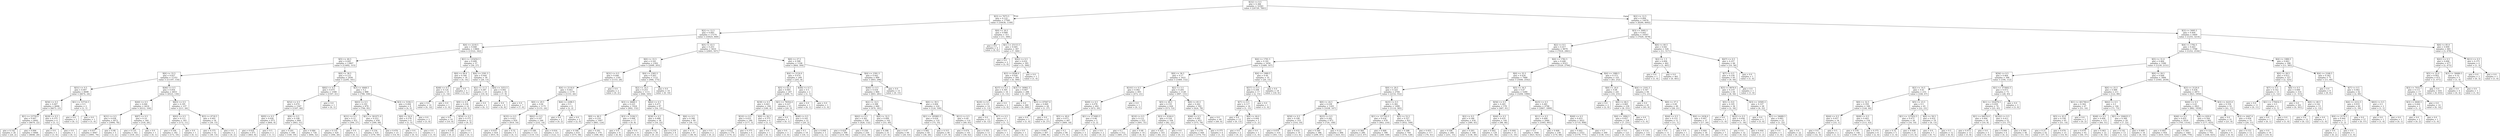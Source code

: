 digraph Tree {
node [shape=box] ;
0 [label="X[32] <= 0.5\ngini = 0.366\nsamples = 32561\nvalue = [24720, 7841]"] ;
1 [label="X[3] <= 7073.5\ngini = 0.122\nsamples = 17585\nvalue = [16436, 1149]"] ;
0 -> 1 [labeldistance=2.5, labelangle=45, headlabel="True"] ;
2 [label="X[2] <= 12.5\ngini = 0.093\nsamples = 17274\nvalue = [16425, 849]"] ;
1 -> 2 ;
3 [label="X[4] <= 2218.5\ngini = 0.048\nsamples = 13864\nvalue = [13522, 342]"] ;
2 -> 3 ;
4 [label="X[5] <= 40.5\ngini = 0.045\nsamples = 13807\nvalue = [13492, 315]"] ;
3 -> 4 ;
5 [label="X[0] <= 33.5\ngini = 0.027\nsamples = 11351\nvalue = [11197, 154]"] ;
4 -> 5 ;
6 [label="X[51] <= 0.5\ngini = 0.007\nsamples = 6698\nvalue = [6674, 24]"] ;
5 -> 6 ;
7 [label="X[56] <= 0.5\ngini = 0.007\nsamples = 6696\nvalue = [6673, 23]"] ;
6 -> 7 ;
8 [label="X[1] <= 23759.0\ngini = 0.007\nsamples = 6692\nvalue = [6670, 22]"] ;
7 -> 8 ;
9 [label="gini = 0.142\nsamples = 26\nvalue = [24, 2]"] ;
8 -> 9 ;
10 [label="gini = 0.006\nsamples = 6666\nvalue = [6646, 20]"] ;
8 -> 10 ;
11 [label="X[29] <= 0.5\ngini = 0.375\nsamples = 4\nvalue = [3, 1]"] ;
7 -> 11 ;
12 [label="gini = 0.0\nsamples = 3\nvalue = [3, 0]"] ;
11 -> 12 ;
13 [label="gini = 0.0\nsamples = 1\nvalue = [0, 1]"] ;
11 -> 13 ;
14 [label="X[1] <= 53716.5\ngini = 0.5\nsamples = 2\nvalue = [1, 1]"] ;
6 -> 14 ;
15 [label="gini = 0.0\nsamples = 1\nvalue = [0, 1]"] ;
14 -> 15 ;
16 [label="gini = 0.0\nsamples = 1\nvalue = [1, 0]"] ;
14 -> 16 ;
17 [label="X[46] <= 0.5\ngini = 0.054\nsamples = 4653\nvalue = [4523, 130]"] ;
5 -> 17 ;
18 [label="X[40] <= 0.5\ngini = 0.046\nsamples = 4416\nvalue = [4312, 104]"] ;
17 -> 18 ;
19 [label="X[31] <= 0.5\ngini = 0.038\nsamples = 4072\nvalue = [3994, 78]"] ;
18 -> 19 ;
20 [label="gini = 0.037\nsamples = 4067\nvalue = [3991, 76]"] ;
19 -> 20 ;
21 [label="gini = 0.48\nsamples = 5\nvalue = [3, 2]"] ;
19 -> 21 ;
22 [label="X[87] <= 0.5\ngini = 0.14\nsamples = 344\nvalue = [318, 26]"] ;
18 -> 22 ;
23 [label="gini = 0.135\nsamples = 343\nvalue = [318, 25]"] ;
22 -> 23 ;
24 [label="gini = 0.0\nsamples = 1\nvalue = [0, 1]"] ;
22 -> 24 ;
25 [label="X[63] <= 0.5\ngini = 0.195\nsamples = 237\nvalue = [211, 26]"] ;
17 -> 25 ;
26 [label="X[93] <= 0.5\ngini = 0.113\nsamples = 183\nvalue = [172, 11]"] ;
25 -> 26 ;
27 [label="gini = 0.104\nsamples = 182\nvalue = [172, 10]"] ;
26 -> 27 ;
28 [label="gini = 0.0\nsamples = 1\nvalue = [0, 1]"] ;
26 -> 28 ;
29 [label="X[3] <= 4718.5\ngini = 0.401\nsamples = 54\nvalue = [39, 15]"] ;
25 -> 29 ;
30 [label="gini = 0.375\nsamples = 52\nvalue = [39, 13]"] ;
29 -> 30 ;
31 [label="gini = 0.0\nsamples = 2\nvalue = [0, 2]"] ;
29 -> 31 ;
32 [label="X[0] <= 38.5\ngini = 0.123\nsamples = 2456\nvalue = [2295, 161]"] ;
4 -> 32 ;
33 [label="X[82] <= 0.5\ngini = 0.075\nsamples = 1568\nvalue = [1507, 61]"] ;
32 -> 33 ;
34 [label="X[52] <= 0.5\ngini = 0.074\nsamples = 1567\nvalue = [1507, 60]"] ;
33 -> 34 ;
35 [label="X[95] <= 0.5\ngini = 0.026\nsamples = 673\nvalue = [664, 9]"] ;
34 -> 35 ;
36 [label="gini = 0.024\nsamples = 671\nvalue = [663, 8]"] ;
35 -> 36 ;
37 [label="gini = 0.5\nsamples = 2\nvalue = [1, 1]"] ;
35 -> 37 ;
38 [label="X[9] <= 0.5\ngini = 0.108\nsamples = 894\nvalue = [843, 51]"] ;
34 -> 38 ;
39 [label="gini = 0.201\nsamples = 168\nvalue = [149, 19]"] ;
38 -> 39 ;
40 [label="gini = 0.084\nsamples = 726\nvalue = [694, 32]"] ;
38 -> 40 ;
41 [label="gini = 0.0\nsamples = 1\nvalue = [0, 1]"] ;
33 -> 41 ;
42 [label="X[3] <= 4668.5\ngini = 0.2\nsamples = 888\nvalue = [788, 100]"] ;
32 -> 42 ;
43 [label="X[63] <= 0.5\ngini = 0.193\nsamples = 879\nvalue = [784, 95]"] ;
42 -> 43 ;
44 [label="X[31] <= 0.5\ngini = 0.12\nsamples = 421\nvalue = [394, 27]"] ;
43 -> 44 ;
45 [label="gini = 0.116\nsamples = 420\nvalue = [394, 26]"] ;
44 -> 45 ;
46 [label="gini = 0.0\nsamples = 1\nvalue = [0, 1]"] ;
44 -> 46 ;
47 [label="X[1] <= 361071.0\ngini = 0.253\nsamples = 458\nvalue = [390, 68]"] ;
43 -> 47 ;
48 [label="gini = 0.234\nsamples = 435\nvalue = [376, 59]"] ;
47 -> 48 ;
49 [label="gini = 0.476\nsamples = 23\nvalue = [14, 9]"] ;
47 -> 49 ;
50 [label="X[3] <= 5194.5\ngini = 0.494\nsamples = 9\nvalue = [4, 5]"] ;
42 -> 50 ;
51 [label="X[0] <= 54.0\ngini = 0.278\nsamples = 6\nvalue = [1, 5]"] ;
50 -> 51 ;
52 [label="gini = 0.0\nsamples = 5\nvalue = [0, 5]"] ;
51 -> 52 ;
53 [label="gini = 0.0\nsamples = 1\nvalue = [1, 0]"] ;
51 -> 53 ;
54 [label="gini = 0.0\nsamples = 3\nvalue = [3, 0]"] ;
50 -> 54 ;
55 [label="X[1] <= 125450.5\ngini = 0.499\nsamples = 57\nvalue = [30, 27]"] ;
3 -> 55 ;
56 [label="X[0] <= 60.0\ngini = 0.346\nsamples = 18\nvalue = [4, 14]"] ;
55 -> 56 ;
57 [label="X[48] <= 0.5\ngini = 0.124\nsamples = 15\nvalue = [1, 14]"] ;
56 -> 57 ;
58 [label="gini = 0.0\nsamples = 14\nvalue = [0, 14]"] ;
57 -> 58 ;
59 [label="gini = 0.0\nsamples = 1\nvalue = [1, 0]"] ;
57 -> 59 ;
60 [label="gini = 0.0\nsamples = 3\nvalue = [3, 0]"] ;
56 -> 60 ;
61 [label="X[4] <= 2391.5\ngini = 0.444\nsamples = 39\nvalue = [26, 13]"] ;
55 -> 61 ;
62 [label="X[2] <= 11.5\ngini = 0.287\nsamples = 23\nvalue = [19, 4]"] ;
61 -> 62 ;
63 [label="X[9] <= 0.5\ngini = 0.236\nsamples = 22\nvalue = [19, 3]"] ;
62 -> 63 ;
64 [label="gini = 0.0\nsamples = 10\nvalue = [10, 0]"] ;
63 -> 64 ;
65 [label="X[54] <= 0.5\ngini = 0.375\nsamples = 12\nvalue = [9, 3]"] ;
63 -> 65 ;
66 [label="gini = 0.298\nsamples = 11\nvalue = [9, 2]"] ;
65 -> 66 ;
67 [label="gini = 0.0\nsamples = 1\nvalue = [0, 1]"] ;
65 -> 67 ;
68 [label="gini = 0.0\nsamples = 1\nvalue = [0, 1]"] ;
62 -> 68 ;
69 [label="X[4] <= 3253.5\ngini = 0.492\nsamples = 16\nvalue = [7, 9]"] ;
61 -> 69 ;
70 [label="gini = 0.0\nsamples = 9\nvalue = [0, 9]"] ;
69 -> 70 ;
71 [label="gini = 0.0\nsamples = 7\nvalue = [7, 0]"] ;
69 -> 71 ;
72 [label="X[5] <= 43.5\ngini = 0.253\nsamples = 3410\nvalue = [2903, 507]"] ;
2 -> 72 ;
73 [label="X[0] <= 33.5\ngini = 0.161\nsamples = 2302\nvalue = [2099, 203]"] ;
72 -> 73 ;
74 [label="X[31] <= 0.5\ngini = 0.046\nsamples = 1181\nvalue = [1153, 28]"] ;
73 -> 74 ;
75 [label="X[4] <= 2116.0\ngini = 0.043\nsamples = 1179\nvalue = [1153, 26]"] ;
74 -> 75 ;
76 [label="X[0] <= 29.5\ngini = 0.04\nsamples = 1175\nvalue = [1151, 24]"] ;
75 -> 76 ;
77 [label="X[35] <= 0.5\ngini = 0.021\nsamples = 929\nvalue = [919, 10]"] ;
76 -> 77 ;
78 [label="gini = 0.019\nsamples = 924\nvalue = [915, 9]"] ;
77 -> 78 ;
79 [label="gini = 0.32\nsamples = 5\nvalue = [4, 1]"] ;
77 -> 79 ;
80 [label="X[62] <= 0.5\ngini = 0.107\nsamples = 246\nvalue = [232, 14]"] ;
76 -> 80 ;
81 [label="gini = 0.189\nsamples = 123\nvalue = [110, 13]"] ;
80 -> 81 ;
82 [label="gini = 0.016\nsamples = 123\nvalue = [122, 1]"] ;
80 -> 82 ;
83 [label="X[4] <= 2298.5\ngini = 0.5\nsamples = 4\nvalue = [2, 2]"] ;
75 -> 83 ;
84 [label="gini = 0.0\nsamples = 2\nvalue = [0, 2]"] ;
83 -> 84 ;
85 [label="gini = 0.0\nsamples = 2\nvalue = [2, 0]"] ;
83 -> 85 ;
86 [label="gini = 0.0\nsamples = 2\nvalue = [0, 2]"] ;
74 -> 86 ;
87 [label="X[4] <= 2365.5\ngini = 0.263\nsamples = 1121\nvalue = [946, 175]"] ;
73 -> 87 ;
88 [label="X[2] <= 14.5\ngini = 0.253\nsamples = 1111\nvalue = [946, 165]"] ;
87 -> 88 ;
89 [label="X[3] <= 4668.5\ngini = 0.225\nsamples = 1024\nvalue = [892, 132]"] ;
88 -> 89 ;
90 [label="X[0] <= 46.5\ngini = 0.216\nsamples = 1007\nvalue = [883, 124]"] ;
89 -> 90 ;
91 [label="gini = 0.166\nsamples = 633\nvalue = [575, 58]"] ;
90 -> 91 ;
92 [label="gini = 0.291\nsamples = 374\nvalue = [308, 66]"] ;
90 -> 92 ;
93 [label="X[3] <= 5194.5\ngini = 0.498\nsamples = 17\nvalue = [9, 8]"] ;
89 -> 93 ;
94 [label="gini = 0.0\nsamples = 8\nvalue = [0, 8]"] ;
93 -> 94 ;
95 [label="gini = 0.0\nsamples = 9\nvalue = [9, 0]"] ;
93 -> 95 ;
96 [label="X[62] <= 0.5\ngini = 0.471\nsamples = 87\nvalue = [54, 33]"] ;
88 -> 96 ;
97 [label="X[30] <= 0.5\ngini = 0.488\nsamples = 38\nvalue = [16, 22]"] ;
96 -> 97 ;
98 [label="gini = 0.42\nsamples = 30\nvalue = [9, 21]"] ;
97 -> 98 ;
99 [label="gini = 0.219\nsamples = 8\nvalue = [7, 1]"] ;
97 -> 99 ;
100 [label="X[6] <= 0.5\ngini = 0.348\nsamples = 49\nvalue = [38, 11]"] ;
96 -> 100 ;
101 [label="gini = 0.31\nsamples = 47\nvalue = [38, 9]"] ;
100 -> 101 ;
102 [label="gini = 0.0\nsamples = 2\nvalue = [0, 2]"] ;
100 -> 102 ;
103 [label="gini = 0.0\nsamples = 10\nvalue = [0, 10]"] ;
87 -> 103 ;
104 [label="X[0] <= 27.5\ngini = 0.398\nsamples = 1108\nvalue = [804, 304]"] ;
72 -> 104 ;
105 [label="X[4] <= 2116.0\ngini = 0.074\nsamples = 209\nvalue = [201, 8]"] ;
104 -> 105 ;
106 [label="X[5] <= 62.5\ngini = 0.065\nsamples = 207\nvalue = [200, 7]"] ;
105 -> 106 ;
107 [label="X[39] <= 0.5\ngini = 0.043\nsamples = 184\nvalue = [180, 4]"] ;
106 -> 107 ;
108 [label="X[10] <= 0.5\ngini = 0.033\nsamples = 180\nvalue = [177, 3]"] ;
107 -> 108 ;
109 [label="gini = 0.022\nsamples = 176\nvalue = [174, 2]"] ;
108 -> 109 ;
110 [label="gini = 0.375\nsamples = 4\nvalue = [3, 1]"] ;
108 -> 110 ;
111 [label="X[0] <= 26.5\ngini = 0.375\nsamples = 4\nvalue = [3, 1]"] ;
107 -> 111 ;
112 [label="gini = 0.0\nsamples = 1\nvalue = [0, 1]"] ;
111 -> 112 ;
113 [label="gini = 0.0\nsamples = 3\nvalue = [3, 0]"] ;
111 -> 113 ;
114 [label="X[1] <= 78354.0\ngini = 0.227\nsamples = 23\nvalue = [20, 3]"] ;
106 -> 114 ;
115 [label="gini = 0.0\nsamples = 1\nvalue = [0, 1]"] ;
114 -> 115 ;
116 [label="X[48] <= 0.5\ngini = 0.165\nsamples = 22\nvalue = [20, 2]"] ;
114 -> 116 ;
117 [label="gini = 0.1\nsamples = 19\nvalue = [18, 1]"] ;
116 -> 117 ;
118 [label="gini = 0.444\nsamples = 3\nvalue = [2, 1]"] ;
116 -> 118 ;
119 [label="X[46] <= 0.5\ngini = 0.5\nsamples = 2\nvalue = [1, 1]"] ;
105 -> 119 ;
120 [label="gini = 0.0\nsamples = 1\nvalue = [0, 1]"] ;
119 -> 120 ;
121 [label="gini = 0.0\nsamples = 1\nvalue = [1, 0]"] ;
119 -> 121 ;
122 [label="X[4] <= 2391.5\ngini = 0.442\nsamples = 899\nvalue = [603, 296]"] ;
104 -> 122 ;
123 [label="X[40] <= 0.5\ngini = 0.434\nsamples = 884\nvalue = [603, 281]"] ;
122 -> 123 ;
124 [label="X[2] <= 14.5\ngini = 0.398\nsamples = 660\nvalue = [479, 181]"] ;
123 -> 124 ;
125 [label="X[62] <= 0.5\ngini = 0.361\nsamples = 558\nvalue = [426, 132]"] ;
124 -> 125 ;
126 [label="gini = 0.424\nsamples = 308\nvalue = [214, 94]"] ;
125 -> 126 ;
127 [label="gini = 0.258\nsamples = 250\nvalue = [212, 38]"] ;
125 -> 127 ;
128 [label="X[0] <= 32.5\ngini = 0.499\nsamples = 102\nvalue = [53, 49]"] ;
124 -> 128 ;
129 [label="gini = 0.298\nsamples = 33\nvalue = [27, 6]"] ;
128 -> 129 ;
130 [label="gini = 0.47\nsamples = 69\nvalue = [26, 43]"] ;
128 -> 130 ;
131 [label="X[0] <= 39.5\ngini = 0.494\nsamples = 224\nvalue = [124, 100]"] ;
123 -> 131 ;
132 [label="X[1] <= 185983.5\ngini = 0.434\nsamples = 110\nvalue = [75, 35]"] ;
131 -> 132 ;
133 [label="gini = 0.482\nsamples = 64\nvalue = [38, 26]"] ;
132 -> 133 ;
134 [label="gini = 0.315\nsamples = 46\nvalue = [37, 9]"] ;
132 -> 134 ;
135 [label="X[11] <= 0.5\ngini = 0.49\nsamples = 114\nvalue = [49, 65]"] ;
131 -> 135 ;
136 [label="gini = 0.474\nsamples = 101\nvalue = [39, 62]"] ;
135 -> 136 ;
137 [label="gini = 0.355\nsamples = 13\nvalue = [10, 3]"] ;
135 -> 137 ;
138 [label="gini = 0.0\nsamples = 15\nvalue = [0, 15]"] ;
122 -> 138 ;
139 [label="X[0] <= 20.5\ngini = 0.068\nsamples = 311\nvalue = [11, 300]"] ;
1 -> 139 ;
140 [label="gini = 0.0\nsamples = 4\nvalue = [4, 0]"] ;
139 -> 140 ;
141 [label="X[1] <= 25115.5\ngini = 0.045\nsamples = 307\nvalue = [7, 300]"] ;
139 -> 141 ;
142 [label="gini = 0.0\nsamples = 2\nvalue = [2, 0]"] ;
141 -> 142 ;
143 [label="X[42] <= 0.5\ngini = 0.032\nsamples = 305\nvalue = [5, 300]"] ;
141 -> 143 ;
144 [label="X[3] <= 8296.0\ngini = 0.026\nsamples = 304\nvalue = [4, 300]"] ;
143 -> 144 ;
145 [label="X[37] <= 0.5\ngini = 0.305\nsamples = 16\nvalue = [3, 13]"] ;
144 -> 145 ;
146 [label="X[29] <= 0.5\ngini = 0.133\nsamples = 14\nvalue = [1, 13]"] ;
145 -> 146 ;
147 [label="gini = 0.0\nsamples = 12\nvalue = [0, 12]"] ;
146 -> 147 ;
148 [label="X[7] <= 0.5\ngini = 0.5\nsamples = 2\nvalue = [1, 1]"] ;
146 -> 148 ;
149 [label="gini = 0.0\nsamples = 1\nvalue = [1, 0]"] ;
148 -> 149 ;
150 [label="gini = 0.0\nsamples = 1\nvalue = [0, 1]"] ;
148 -> 150 ;
151 [label="gini = 0.0\nsamples = 2\nvalue = [2, 0]"] ;
145 -> 151 ;
152 [label="X[3] <= 30961.5\ngini = 0.007\nsamples = 288\nvalue = [1, 287]"] ;
144 -> 152 ;
153 [label="gini = 0.0\nsamples = 260\nvalue = [0, 260]"] ;
152 -> 153 ;
154 [label="X[3] <= 67047.0\ngini = 0.069\nsamples = 28\nvalue = [1, 27]"] ;
152 -> 154 ;
155 [label="gini = 0.0\nsamples = 1\nvalue = [1, 0]"] ;
154 -> 155 ;
156 [label="gini = 0.0\nsamples = 27\nvalue = [0, 27]"] ;
154 -> 156 ;
157 [label="gini = 0.0\nsamples = 1\nvalue = [1, 0]"] ;
143 -> 157 ;
158 [label="X[2] <= 12.5\ngini = 0.494\nsamples = 14976\nvalue = [8284, 6692]"] ;
0 -> 158 [labeldistance=2.5, labelangle=-45, headlabel="False"] ;
159 [label="X[3] <= 5095.5\ngini = 0.443\nsamples = 10507\nvalue = [7029, 3478]"] ;
158 -> 159 ;
160 [label="X[2] <= 8.5\ngini = 0.417\nsamples = 9979\nvalue = [7018, 2961]"] ;
159 -> 160 ;
161 [label="X[4] <= 1791.5\ngini = 0.181\nsamples = 1656\nvalue = [1489, 167]"] ;
160 -> 161 ;
162 [label="X[0] <= 36.5\ngini = 0.17\nsamples = 1621\nvalue = [1469, 152]"] ;
161 -> 162 ;
163 [label="X[101] <= 0.5\ngini = 0.082\nsamples = 493\nvalue = [472, 21]"] ;
162 -> 163 ;
164 [label="X[49] <= 0.5\ngini = 0.078\nsamples = 492\nvalue = [472, 20]"] ;
163 -> 164 ;
165 [label="X[5] <= 49.0\ngini = 0.071\nsamples = 487\nvalue = [469, 18]"] ;
164 -> 165 ;
166 [label="gini = 0.043\nsamples = 407\nvalue = [398, 9]"] ;
165 -> 166 ;
167 [label="gini = 0.2\nsamples = 80\nvalue = [71, 9]"] ;
165 -> 167 ;
168 [label="X[1] <= 273083.5\ngini = 0.48\nsamples = 5\nvalue = [3, 2]"] ;
164 -> 168 ;
169 [label="gini = 0.0\nsamples = 3\nvalue = [3, 0]"] ;
168 -> 169 ;
170 [label="gini = 0.0\nsamples = 2\nvalue = [0, 2]"] ;
168 -> 170 ;
171 [label="gini = 0.0\nsamples = 1\nvalue = [0, 1]"] ;
163 -> 171 ;
172 [label="X[2] <= 5.5\ngini = 0.205\nsamples = 1128\nvalue = [997, 131]"] ;
162 -> 172 ;
173 [label="X[5] <= 49.5\ngini = 0.155\nsamples = 626\nvalue = [573, 53]"] ;
172 -> 173 ;
174 [label="X[10] <= 0.5\ngini = 0.112\nsamples = 522\nvalue = [491, 31]"] ;
173 -> 174 ;
175 [label="gini = 0.1\nsamples = 512\nvalue = [485, 27]"] ;
174 -> 175 ;
176 [label="gini = 0.48\nsamples = 10\nvalue = [6, 4]"] ;
174 -> 176 ;
177 [label="X[3] <= 4164.0\ngini = 0.334\nsamples = 104\nvalue = [82, 22]"] ;
173 -> 177 ;
178 [label="gini = 0.325\nsamples = 103\nvalue = [82, 21]"] ;
177 -> 178 ;
179 [label="gini = 0.0\nsamples = 1\nvalue = [0, 1]"] ;
177 -> 179 ;
180 [label="X[0] <= 65.5\ngini = 0.262\nsamples = 502\nvalue = [424, 78]"] ;
172 -> 180 ;
181 [label="X[46] <= 0.5\ngini = 0.285\nsamples = 453\nvalue = [375, 78]"] ;
180 -> 181 ;
182 [label="gini = 0.278\nsamples = 449\nvalue = [374, 75]"] ;
181 -> 182 ;
183 [label="gini = 0.375\nsamples = 4\nvalue = [1, 3]"] ;
181 -> 183 ;
184 [label="gini = 0.0\nsamples = 49\nvalue = [49, 0]"] ;
180 -> 184 ;
185 [label="X[4] <= 1989.5\ngini = 0.49\nsamples = 35\nvalue = [20, 15]"] ;
161 -> 185 ;
186 [label="X[57] <= 0.5\ngini = 0.208\nsamples = 17\nvalue = [2, 15]"] ;
185 -> 186 ;
187 [label="X[7] <= 0.5\ngini = 0.117\nsamples = 16\nvalue = [1, 15]"] ;
186 -> 187 ;
188 [label="gini = 0.0\nsamples = 13\nvalue = [0, 13]"] ;
187 -> 188 ;
189 [label="X[0] <= 44.0\ngini = 0.444\nsamples = 3\nvalue = [1, 2]"] ;
187 -> 189 ;
190 [label="gini = 0.0\nsamples = 2\nvalue = [0, 2]"] ;
189 -> 190 ;
191 [label="gini = 0.0\nsamples = 1\nvalue = [1, 0]"] ;
189 -> 191 ;
192 [label="gini = 0.0\nsamples = 1\nvalue = [1, 0]"] ;
186 -> 192 ;
193 [label="gini = 0.0\nsamples = 18\nvalue = [18, 0]"] ;
185 -> 193 ;
194 [label="X[4] <= 1782.5\ngini = 0.446\nsamples = 8323\nvalue = [5529, 2794]"] ;
160 -> 194 ;
195 [label="X[0] <= 35.5\ngini = 0.434\nsamples = 7988\nvalue = [5446, 2542]"] ;
194 -> 195 ;
196 [label="X[0] <= 29.5\ngini = 0.325\nsamples = 2704\nvalue = [2152, 552]"] ;
195 -> 196 ;
197 [label="X[0] <= 24.5\ngini = 0.239\nsamples = 1205\nvalue = [1038, 167]"] ;
196 -> 197 ;
198 [label="X[50] <= 0.5\ngini = 0.108\nsamples = 333\nvalue = [314, 19]"] ;
197 -> 198 ;
199 [label="gini = 0.079\nsamples = 314\nvalue = [301, 13]"] ;
198 -> 199 ;
200 [label="gini = 0.432\nsamples = 19\nvalue = [13, 6]"] ;
198 -> 200 ;
201 [label="X[25] <= 0.5\ngini = 0.282\nsamples = 872\nvalue = [724, 148]"] ;
197 -> 201 ;
202 [label="gini = 0.349\nsamples = 386\nvalue = [299, 87]"] ;
201 -> 202 ;
203 [label="gini = 0.22\nsamples = 486\nvalue = [425, 61]"] ;
201 -> 203 ;
204 [label="X[25] <= 0.5\ngini = 0.382\nsamples = 1499\nvalue = [1114, 385]"] ;
196 -> 204 ;
205 [label="X[1] <= 157762.5\ngini = 0.434\nsamples = 678\nvalue = [462, 216]"] ;
204 -> 205 ;
206 [label="gini = 0.364\nsamples = 280\nvalue = [213, 67]"] ;
205 -> 206 ;
207 [label="gini = 0.468\nsamples = 398\nvalue = [249, 149]"] ;
205 -> 207 ;
208 [label="X[5] <= 52.5\ngini = 0.327\nsamples = 821\nvalue = [652, 169]"] ;
204 -> 208 ;
209 [label="gini = 0.298\nsamples = 704\nvalue = [576, 128]"] ;
208 -> 209 ;
210 [label="gini = 0.455\nsamples = 117\nvalue = [76, 41]"] ;
208 -> 210 ;
211 [label="X[5] <= 34.5\ngini = 0.47\nsamples = 5284\nvalue = [3294, 1990]"] ;
195 -> 211 ;
212 [label="X[56] <= 0.5\ngini = 0.265\nsamples = 578\nvalue = [487, 91]"] ;
211 -> 212 ;
213 [label="X[2] <= 9.5\ngini = 0.186\nsamples = 434\nvalue = [389, 45]"] ;
212 -> 213 ;
214 [label="gini = 0.106\nsamples = 266\nvalue = [251, 15]"] ;
213 -> 214 ;
215 [label="gini = 0.293\nsamples = 168\nvalue = [138, 30]"] ;
213 -> 215 ;
216 [label="X[40] <= 0.5\ngini = 0.435\nsamples = 144\nvalue = [98, 46]"] ;
212 -> 216 ;
217 [label="gini = 0.402\nsamples = 129\nvalue = [93, 36]"] ;
216 -> 217 ;
218 [label="gini = 0.444\nsamples = 15\nvalue = [5, 10]"] ;
216 -> 218 ;
219 [label="X[25] <= 0.5\ngini = 0.481\nsamples = 4706\nvalue = [2807, 1899]"] ;
211 -> 219 ;
220 [label="X[11] <= 0.5\ngini = 0.499\nsamples = 2084\nvalue = [1093, 991]"] ;
219 -> 220 ;
221 [label="gini = 0.5\nsamples = 1846\nvalue = [923, 923]"] ;
220 -> 221 ;
222 [label="gini = 0.408\nsamples = 238\nvalue = [170, 68]"] ;
220 -> 222 ;
223 [label="X[40] <= 0.5\ngini = 0.453\nsamples = 2622\nvalue = [1714, 908]"] ;
219 -> 223 ;
224 [label="gini = 0.442\nsamples = 2353\nvalue = [1576, 777]"] ;
223 -> 224 ;
225 [label="gini = 0.5\nsamples = 269\nvalue = [138, 131]"] ;
223 -> 225 ;
226 [label="X[4] <= 1989.5\ngini = 0.373\nsamples = 335\nvalue = [83, 252]"] ;
194 -> 226 ;
227 [label="X[0] <= 24.0\ngini = 0.08\nsamples = 241\nvalue = [10, 231]"] ;
226 -> 227 ;
228 [label="gini = 0.0\nsamples = 2\nvalue = [2, 0]"] ;
227 -> 228 ;
229 [label="X[0] <= 66.5\ngini = 0.065\nsamples = 239\nvalue = [8, 231]"] ;
227 -> 229 ;
230 [label="X[4] <= 1894.5\ngini = 0.057\nsamples = 238\nvalue = [7, 231]"] ;
229 -> 230 ;
231 [label="gini = 0.0\nsamples = 123\nvalue = [0, 123]"] ;
230 -> 231 ;
232 [label="gini = 0.114\nsamples = 115\nvalue = [7, 108]"] ;
230 -> 232 ;
233 [label="gini = 0.0\nsamples = 1\nvalue = [1, 0]"] ;
229 -> 233 ;
234 [label="X[4] <= 2161.5\ngini = 0.347\nsamples = 94\nvalue = [73, 21]"] ;
226 -> 234 ;
235 [label="gini = 0.0\nsamples = 45\nvalue = [45, 0]"] ;
234 -> 235 ;
236 [label="X[0] <= 37.5\ngini = 0.49\nsamples = 49\nvalue = [28, 21]"] ;
234 -> 236 ;
237 [label="X[44] <= 0.5\ngini = 0.153\nsamples = 12\nvalue = [11, 1]"] ;
236 -> 237 ;
238 [label="gini = 0.0\nsamples = 11\nvalue = [11, 0]"] ;
237 -> 238 ;
239 [label="gini = 0.0\nsamples = 1\nvalue = [0, 1]"] ;
237 -> 239 ;
240 [label="X[4] <= 2436.0\ngini = 0.497\nsamples = 37\nvalue = [17, 20]"] ;
236 -> 240 ;
241 [label="gini = 0.444\nsamples = 30\nvalue = [10, 20]"] ;
240 -> 241 ;
242 [label="gini = 0.0\nsamples = 7\nvalue = [7, 0]"] ;
240 -> 242 ;
243 [label="X[0] <= 60.5\ngini = 0.041\nsamples = 528\nvalue = [11, 517]"] ;
159 -> 243 ;
244 [label="X[2] <= 1.5\ngini = 0.004\nsamples = 462\nvalue = [1, 461]"] ;
243 -> 244 ;
245 [label="gini = 0.0\nsamples = 1\nvalue = [1, 0]"] ;
244 -> 245 ;
246 [label="gini = 0.0\nsamples = 461\nvalue = [0, 461]"] ;
244 -> 246 ;
247 [label="X[47] <= 0.5\ngini = 0.257\nsamples = 66\nvalue = [10, 56]"] ;
243 -> 247 ;
248 [label="X[7] <= 0.5\ngini = 0.239\nsamples = 65\nvalue = [9, 56]"] ;
247 -> 248 ;
249 [label="X[3] <= 9976.0\ngini = 0.219\nsamples = 64\nvalue = [8, 56]"] ;
248 -> 249 ;
250 [label="X[5] <= 8.0\ngini = 0.105\nsamples = 36\nvalue = [2, 34]"] ;
249 -> 250 ;
251 [label="gini = 0.0\nsamples = 1\nvalue = [1, 0]"] ;
250 -> 251 ;
252 [label="X[22] <= 0.5\ngini = 0.056\nsamples = 35\nvalue = [1, 34]"] ;
250 -> 252 ;
253 [label="gini = 0.0\nsamples = 32\nvalue = [0, 32]"] ;
252 -> 253 ;
254 [label="gini = 0.444\nsamples = 3\nvalue = [1, 2]"] ;
252 -> 254 ;
255 [label="X[3] <= 10585.5\ngini = 0.337\nsamples = 28\nvalue = [6, 22]"] ;
249 -> 255 ;
256 [label="gini = 0.0\nsamples = 5\nvalue = [5, 0]"] ;
255 -> 256 ;
257 [label="X[1] <= 34689.5\ngini = 0.083\nsamples = 23\nvalue = [1, 22]"] ;
255 -> 257 ;
258 [label="gini = 0.0\nsamples = 1\nvalue = [1, 0]"] ;
257 -> 258 ;
259 [label="gini = 0.0\nsamples = 22\nvalue = [0, 22]"] ;
257 -> 259 ;
260 [label="gini = 0.0\nsamples = 1\nvalue = [1, 0]"] ;
248 -> 260 ;
261 [label="gini = 0.0\nsamples = 1\nvalue = [1, 0]"] ;
247 -> 261 ;
262 [label="X[3] <= 5095.5\ngini = 0.404\nsamples = 4469\nvalue = [1255, 3214]"] ;
158 -> 262 ;
263 [label="X[4] <= 1782.5\ngini = 0.443\nsamples = 3788\nvalue = [1252, 2536]"] ;
262 -> 263 ;
264 [label="X[5] <= 31.0\ngini = 0.464\nsamples = 3390\nvalue = [1239, 2151]"] ;
263 -> 264 ;
265 [label="X[56] <= 0.5\ngini = 0.464\nsamples = 306\nvalue = [194, 112]"] ;
264 -> 265 ;
266 [label="X[2] <= 14.5\ngini = 0.41\nsamples = 233\nvalue = [166, 67]"] ;
265 -> 266 ;
267 [label="X[0] <= 32.5\ngini = 0.359\nsamples = 188\nvalue = [144, 44]"] ;
266 -> 267 ;
268 [label="X[44] <= 0.5\ngini = 0.057\nsamples = 34\nvalue = [33, 1]"] ;
267 -> 268 ;
269 [label="gini = 0.0\nsamples = 32\nvalue = [32, 0]"] ;
268 -> 269 ;
270 [label="gini = 0.5\nsamples = 2\nvalue = [1, 1]"] ;
268 -> 270 ;
271 [label="X[49] <= 0.5\ngini = 0.403\nsamples = 154\nvalue = [111, 43]"] ;
267 -> 271 ;
272 [label="gini = 0.378\nsamples = 146\nvalue = [109, 37]"] ;
271 -> 272 ;
273 [label="gini = 0.375\nsamples = 8\nvalue = [2, 6]"] ;
271 -> 273 ;
274 [label="X[5] <= 23.5\ngini = 0.5\nsamples = 45\nvalue = [22, 23]"] ;
266 -> 274 ;
275 [label="X[1] <= 127052.5\ngini = 0.473\nsamples = 26\nvalue = [16, 10]"] ;
274 -> 275 ;
276 [label="gini = 0.32\nsamples = 5\nvalue = [1, 4]"] ;
275 -> 276 ;
277 [label="gini = 0.408\nsamples = 21\nvalue = [15, 6]"] ;
275 -> 277 ;
278 [label="X[0] <= 58.5\ngini = 0.432\nsamples = 19\nvalue = [6, 13]"] ;
274 -> 278 ;
279 [label="gini = 0.0\nsamples = 7\nvalue = [0, 7]"] ;
278 -> 279 ;
280 [label="gini = 0.5\nsamples = 12\nvalue = [6, 6]"] ;
278 -> 280 ;
281 [label="X[1] <= 373002.5\ngini = 0.473\nsamples = 73\nvalue = [28, 45]"] ;
265 -> 281 ;
282 [label="X[1] <= 102478.5\ngini = 0.459\nsamples = 70\nvalue = [25, 45]"] ;
281 -> 282 ;
283 [label="X[1] <= 94074.0\ngini = 0.494\nsamples = 18\nvalue = [10, 8]"] ;
282 -> 283 ;
284 [label="gini = 0.473\nsamples = 13\nvalue = [5, 8]"] ;
283 -> 284 ;
285 [label="gini = 0.0\nsamples = 5\nvalue = [5, 0]"] ;
283 -> 285 ;
286 [label="X[102] <= 0.5\ngini = 0.411\nsamples = 52\nvalue = [15, 37]"] ;
282 -> 286 ;
287 [label="gini = 0.444\nsamples = 6\nvalue = [4, 2]"] ;
286 -> 287 ;
288 [label="gini = 0.364\nsamples = 46\nvalue = [11, 35]"] ;
286 -> 288 ;
289 [label="gini = 0.0\nsamples = 3\nvalue = [3, 0]"] ;
281 -> 289 ;
290 [label="X[0] <= 28.5\ngini = 0.448\nsamples = 3084\nvalue = [1045, 2039]"] ;
264 -> 290 ;
291 [label="X[0] <= 25.5\ngini = 0.488\nsamples = 211\nvalue = [122, 89]"] ;
290 -> 291 ;
292 [label="X[1] <= 401760.0\ngini = 0.364\nsamples = 67\nvalue = [51, 16]"] ;
291 -> 292 ;
293 [label="X[5] <= 43.5\ngini = 0.338\nsamples = 65\nvalue = [51, 14]"] ;
292 -> 293 ;
294 [label="gini = 0.21\nsamples = 42\nvalue = [37, 5]"] ;
293 -> 294 ;
295 [label="gini = 0.476\nsamples = 23\nvalue = [14, 9]"] ;
293 -> 295 ;
296 [label="gini = 0.0\nsamples = 2\nvalue = [0, 2]"] ;
292 -> 296 ;
297 [label="X[62] <= 0.5\ngini = 0.5\nsamples = 144\nvalue = [71, 73]"] ;
291 -> 297 ;
298 [label="X[48] <= 0.5\ngini = 0.494\nsamples = 115\nvalue = [64, 51]"] ;
297 -> 298 ;
299 [label="gini = 0.479\nsamples = 93\nvalue = [56, 37]"] ;
298 -> 299 ;
300 [label="gini = 0.463\nsamples = 22\nvalue = [8, 14]"] ;
298 -> 300 ;
301 [label="X[1] <= 194625.5\ngini = 0.366\nsamples = 29\nvalue = [7, 22]"] ;
297 -> 301 ;
302 [label="gini = 0.142\nsamples = 13\nvalue = [1, 12]"] ;
301 -> 302 ;
303 [label="gini = 0.469\nsamples = 16\nvalue = [6, 10]"] ;
301 -> 303 ;
304 [label="X[3] <= 3120.0\ngini = 0.436\nsamples = 2873\nvalue = [923, 1950]"] ;
290 -> 304 ;
305 [label="X[40] <= 0.5\ngini = 0.43\nsamples = 2821\nvalue = [882, 1939]"] ;
304 -> 305 ;
306 [label="X[46] <= 0.5\ngini = 0.455\nsamples = 2019\nvalue = [705, 1314]"] ;
305 -> 306 ;
307 [label="gini = 0.493\nsamples = 954\nvalue = [419, 535]"] ;
306 -> 307 ;
308 [label="gini = 0.393\nsamples = 1065\nvalue = [286, 779]"] ;
306 -> 308 ;
309 [label="X[4] <= 629.0\ngini = 0.344\nsamples = 802\nvalue = [177, 625]"] ;
305 -> 309 ;
310 [label="gini = 0.334\nsamples = 793\nvalue = [168, 625]"] ;
309 -> 310 ;
311 [label="gini = 0.0\nsamples = 9\nvalue = [9, 0]"] ;
309 -> 311 ;
312 [label="X[3] <= 4225.0\ngini = 0.334\nsamples = 52\nvalue = [41, 11]"] ;
304 -> 312 ;
313 [label="gini = 0.0\nsamples = 21\nvalue = [21, 0]"] ;
312 -> 313 ;
314 [label="X[3] <= 4447.0\ngini = 0.458\nsamples = 31\nvalue = [20, 11]"] ;
312 -> 314 ;
315 [label="gini = 0.153\nsamples = 12\nvalue = [1, 11]"] ;
314 -> 315 ;
316 [label="gini = 0.0\nsamples = 19\nvalue = [19, 0]"] ;
314 -> 316 ;
317 [label="X[4] <= 1989.5\ngini = 0.063\nsamples = 398\nvalue = [13, 385]"] ;
263 -> 317 ;
318 [label="X[0] <= 28.5\ngini = 0.012\nsamples = 327\nvalue = [2, 325]"] ;
317 -> 318 ;
319 [label="X[7] <= 0.5\ngini = 0.142\nsamples = 13\nvalue = [1, 12]"] ;
318 -> 319 ;
320 [label="gini = 0.0\nsamples = 11\nvalue = [0, 11]"] ;
319 -> 320 ;
321 [label="X[1] <= 170432.5\ngini = 0.5\nsamples = 2\nvalue = [1, 1]"] ;
319 -> 321 ;
322 [label="gini = 0.0\nsamples = 1\nvalue = [0, 1]"] ;
321 -> 322 ;
323 [label="gini = 0.0\nsamples = 1\nvalue = [1, 0]"] ;
321 -> 323 ;
324 [label="X[6] <= 0.5\ngini = 0.006\nsamples = 314\nvalue = [1, 313]"] ;
318 -> 324 ;
325 [label="gini = 0.0\nsamples = 301\nvalue = [0, 301]"] ;
324 -> 325 ;
326 [label="X[0] <= 48.5\ngini = 0.142\nsamples = 13\nvalue = [1, 12]"] ;
324 -> 326 ;
327 [label="gini = 0.0\nsamples = 12\nvalue = [0, 12]"] ;
326 -> 327 ;
328 [label="gini = 0.0\nsamples = 1\nvalue = [1, 0]"] ;
326 -> 328 ;
329 [label="X[4] <= 2168.5\ngini = 0.262\nsamples = 71\nvalue = [11, 60]"] ;
317 -> 329 ;
330 [label="gini = 0.0\nsamples = 9\nvalue = [9, 0]"] ;
329 -> 330 ;
331 [label="X[7] <= 0.5\ngini = 0.062\nsamples = 62\nvalue = [2, 60]"] ;
329 -> 331 ;
332 [label="X[4] <= 2212.5\ngini = 0.033\nsamples = 60\nvalue = [1, 59]"] ;
331 -> 332 ;
333 [label="X[4] <= 2176.5\ngini = 0.444\nsamples = 3\nvalue = [1, 2]"] ;
332 -> 333 ;
334 [label="gini = 0.0\nsamples = 2\nvalue = [0, 2]"] ;
333 -> 334 ;
335 [label="gini = 0.0\nsamples = 1\nvalue = [1, 0]"] ;
333 -> 335 ;
336 [label="gini = 0.0\nsamples = 57\nvalue = [0, 57]"] ;
332 -> 336 ;
337 [label="X[63] <= 0.5\ngini = 0.5\nsamples = 2\nvalue = [1, 1]"] ;
331 -> 337 ;
338 [label="gini = 0.0\nsamples = 1\nvalue = [1, 0]"] ;
337 -> 338 ;
339 [label="gini = 0.0\nsamples = 1\nvalue = [0, 1]"] ;
337 -> 339 ;
340 [label="X[0] <= 85.0\ngini = 0.009\nsamples = 681\nvalue = [3, 678]"] ;
262 -> 340 ;
341 [label="X[41] <= 0.5\ngini = 0.006\nsamples = 677\nvalue = [2, 675]"] ;
340 -> 341 ;
342 [label="X[5] <= 22.0\ngini = 0.003\nsamples = 672\nvalue = [1, 671]"] ;
341 -> 342 ;
343 [label="X[3] <= 7032.5\ngini = 0.111\nsamples = 17\nvalue = [1, 16]"] ;
342 -> 343 ;
344 [label="X[3] <= 6640.5\ngini = 0.444\nsamples = 3\nvalue = [1, 2]"] ;
343 -> 344 ;
345 [label="gini = 0.0\nsamples = 2\nvalue = [0, 2]"] ;
344 -> 345 ;
346 [label="gini = 0.0\nsamples = 1\nvalue = [1, 0]"] ;
344 -> 346 ;
347 [label="gini = 0.0\nsamples = 14\nvalue = [0, 14]"] ;
343 -> 347 ;
348 [label="gini = 0.0\nsamples = 655\nvalue = [0, 655]"] ;
342 -> 348 ;
349 [label="X[3] <= 30680.5\ngini = 0.32\nsamples = 5\nvalue = [1, 4]"] ;
341 -> 349 ;
350 [label="gini = 0.0\nsamples = 4\nvalue = [0, 4]"] ;
349 -> 350 ;
351 [label="gini = 0.0\nsamples = 1\nvalue = [1, 0]"] ;
349 -> 351 ;
352 [label="X[11] <= 0.5\ngini = 0.375\nsamples = 4\nvalue = [1, 3]"] ;
340 -> 352 ;
353 [label="gini = 0.0\nsamples = 3\nvalue = [0, 3]"] ;
352 -> 353 ;
354 [label="gini = 0.0\nsamples = 1\nvalue = [1, 0]"] ;
352 -> 354 ;
}
